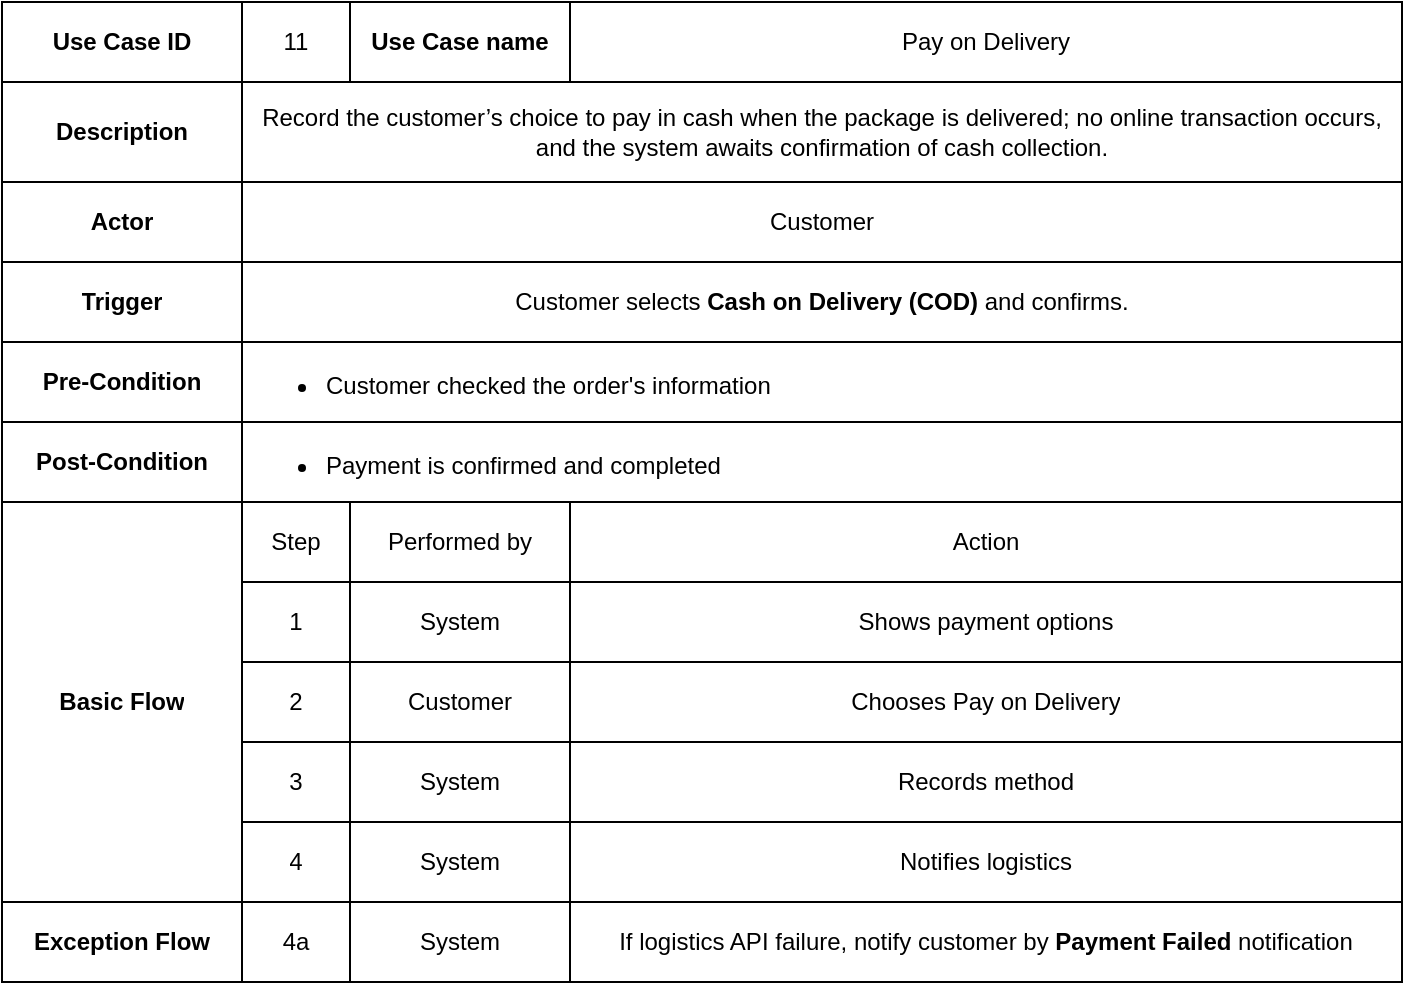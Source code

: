 <mxfile version="27.1.1">
  <diagram name="Page-1" id="0MdUiSdtQVMXzoYkwYKW">
    <mxGraphModel dx="933" dy="630" grid="1" gridSize="10" guides="1" tooltips="1" connect="1" arrows="1" fold="1" page="1" pageScale="1" pageWidth="850" pageHeight="1100" math="0" shadow="0">
      <root>
        <mxCell id="0" />
        <mxCell id="1" parent="0" />
        <mxCell id="97rLu-nz3RBSKDyjoL6Z-1" value="" style="shape=table;startSize=0;container=1;collapsible=0;childLayout=tableLayout;fontStyle=0" vertex="1" parent="1">
          <mxGeometry x="490" y="220" width="700" height="490" as="geometry" />
        </mxCell>
        <mxCell id="97rLu-nz3RBSKDyjoL6Z-2" value="" style="shape=tableRow;horizontal=0;startSize=0;swimlaneHead=0;swimlaneBody=0;strokeColor=inherit;top=0;left=0;bottom=0;right=0;collapsible=0;dropTarget=0;fillColor=none;points=[[0,0.5],[1,0.5]];portConstraint=eastwest;" vertex="1" parent="97rLu-nz3RBSKDyjoL6Z-1">
          <mxGeometry width="700" height="40" as="geometry" />
        </mxCell>
        <mxCell id="97rLu-nz3RBSKDyjoL6Z-3" value="Use Case ID" style="shape=partialRectangle;html=1;whiteSpace=wrap;connectable=0;strokeColor=inherit;overflow=hidden;fillColor=none;top=0;left=0;bottom=0;right=0;pointerEvents=1;fontStyle=1" vertex="1" parent="97rLu-nz3RBSKDyjoL6Z-2">
          <mxGeometry width="120" height="40" as="geometry">
            <mxRectangle width="120" height="40" as="alternateBounds" />
          </mxGeometry>
        </mxCell>
        <mxCell id="97rLu-nz3RBSKDyjoL6Z-4" value="11" style="shape=partialRectangle;html=1;whiteSpace=wrap;connectable=0;strokeColor=inherit;overflow=hidden;fillColor=none;top=0;left=0;bottom=0;right=0;pointerEvents=1;" vertex="1" parent="97rLu-nz3RBSKDyjoL6Z-2">
          <mxGeometry x="120" width="54" height="40" as="geometry">
            <mxRectangle width="54" height="40" as="alternateBounds" />
          </mxGeometry>
        </mxCell>
        <mxCell id="97rLu-nz3RBSKDyjoL6Z-5" value="Use Case name" style="shape=partialRectangle;html=1;whiteSpace=wrap;connectable=0;strokeColor=inherit;overflow=hidden;fillColor=none;top=0;left=0;bottom=0;right=0;pointerEvents=1;fontStyle=1" vertex="1" parent="97rLu-nz3RBSKDyjoL6Z-2">
          <mxGeometry x="174" width="110" height="40" as="geometry">
            <mxRectangle width="110" height="40" as="alternateBounds" />
          </mxGeometry>
        </mxCell>
        <mxCell id="97rLu-nz3RBSKDyjoL6Z-6" value="Pay on Delivery" style="shape=partialRectangle;html=1;whiteSpace=wrap;connectable=0;strokeColor=inherit;overflow=hidden;fillColor=none;top=0;left=0;bottom=0;right=0;pointerEvents=1;" vertex="1" parent="97rLu-nz3RBSKDyjoL6Z-2">
          <mxGeometry x="284" width="416" height="40" as="geometry">
            <mxRectangle width="416" height="40" as="alternateBounds" />
          </mxGeometry>
        </mxCell>
        <mxCell id="97rLu-nz3RBSKDyjoL6Z-7" style="shape=tableRow;horizontal=0;startSize=0;swimlaneHead=0;swimlaneBody=0;strokeColor=inherit;top=0;left=0;bottom=0;right=0;collapsible=0;dropTarget=0;fillColor=none;points=[[0,0.5],[1,0.5]];portConstraint=eastwest;" vertex="1" parent="97rLu-nz3RBSKDyjoL6Z-1">
          <mxGeometry y="40" width="700" height="50" as="geometry" />
        </mxCell>
        <mxCell id="97rLu-nz3RBSKDyjoL6Z-8" value="Description" style="shape=partialRectangle;html=1;whiteSpace=wrap;connectable=0;strokeColor=inherit;overflow=hidden;fillColor=none;top=0;left=0;bottom=0;right=0;pointerEvents=1;fontStyle=1" vertex="1" parent="97rLu-nz3RBSKDyjoL6Z-7">
          <mxGeometry width="120" height="50" as="geometry">
            <mxRectangle width="120" height="50" as="alternateBounds" />
          </mxGeometry>
        </mxCell>
        <mxCell id="97rLu-nz3RBSKDyjoL6Z-9" value="Record the customer’s choice to pay in cash when the package is delivered; no online transaction occurs, and the system awaits confirmation of cash collection." style="shape=partialRectangle;html=1;whiteSpace=wrap;connectable=0;strokeColor=inherit;overflow=hidden;fillColor=none;top=0;left=0;bottom=0;right=0;pointerEvents=1;rowspan=1;colspan=3;" vertex="1" parent="97rLu-nz3RBSKDyjoL6Z-7">
          <mxGeometry x="120" width="580" height="50" as="geometry">
            <mxRectangle width="54" height="50" as="alternateBounds" />
          </mxGeometry>
        </mxCell>
        <mxCell id="97rLu-nz3RBSKDyjoL6Z-10" style="shape=partialRectangle;html=1;whiteSpace=wrap;connectable=0;strokeColor=inherit;overflow=hidden;fillColor=none;top=0;left=0;bottom=0;right=0;pointerEvents=1;fontStyle=1" vertex="1" visible="0" parent="97rLu-nz3RBSKDyjoL6Z-7">
          <mxGeometry x="174" width="110" height="50" as="geometry">
            <mxRectangle width="110" height="50" as="alternateBounds" />
          </mxGeometry>
        </mxCell>
        <mxCell id="97rLu-nz3RBSKDyjoL6Z-11" style="shape=partialRectangle;html=1;whiteSpace=wrap;connectable=0;strokeColor=inherit;overflow=hidden;fillColor=none;top=0;left=0;bottom=0;right=0;pointerEvents=1;" vertex="1" visible="0" parent="97rLu-nz3RBSKDyjoL6Z-7">
          <mxGeometry x="284" width="416" height="50" as="geometry">
            <mxRectangle width="416" height="50" as="alternateBounds" />
          </mxGeometry>
        </mxCell>
        <mxCell id="97rLu-nz3RBSKDyjoL6Z-12" value="" style="shape=tableRow;horizontal=0;startSize=0;swimlaneHead=0;swimlaneBody=0;strokeColor=inherit;top=0;left=0;bottom=0;right=0;collapsible=0;dropTarget=0;fillColor=none;points=[[0,0.5],[1,0.5]];portConstraint=eastwest;" vertex="1" parent="97rLu-nz3RBSKDyjoL6Z-1">
          <mxGeometry y="90" width="700" height="40" as="geometry" />
        </mxCell>
        <mxCell id="97rLu-nz3RBSKDyjoL6Z-13" value="Actor" style="shape=partialRectangle;html=1;whiteSpace=wrap;connectable=0;strokeColor=inherit;overflow=hidden;fillColor=none;top=0;left=0;bottom=0;right=0;pointerEvents=1;fontStyle=1" vertex="1" parent="97rLu-nz3RBSKDyjoL6Z-12">
          <mxGeometry width="120" height="40" as="geometry">
            <mxRectangle width="120" height="40" as="alternateBounds" />
          </mxGeometry>
        </mxCell>
        <mxCell id="97rLu-nz3RBSKDyjoL6Z-14" value="Customer" style="shape=partialRectangle;html=1;whiteSpace=wrap;connectable=0;strokeColor=inherit;overflow=hidden;fillColor=none;top=0;left=0;bottom=0;right=0;pointerEvents=1;rowspan=1;colspan=3;" vertex="1" parent="97rLu-nz3RBSKDyjoL6Z-12">
          <mxGeometry x="120" width="580" height="40" as="geometry">
            <mxRectangle width="54" height="40" as="alternateBounds" />
          </mxGeometry>
        </mxCell>
        <mxCell id="97rLu-nz3RBSKDyjoL6Z-15" value="" style="shape=partialRectangle;html=1;whiteSpace=wrap;connectable=0;strokeColor=inherit;overflow=hidden;fillColor=none;top=0;left=0;bottom=0;right=0;pointerEvents=1;" vertex="1" visible="0" parent="97rLu-nz3RBSKDyjoL6Z-12">
          <mxGeometry x="174" width="110" height="40" as="geometry">
            <mxRectangle width="110" height="40" as="alternateBounds" />
          </mxGeometry>
        </mxCell>
        <mxCell id="97rLu-nz3RBSKDyjoL6Z-16" value="" style="shape=partialRectangle;html=1;whiteSpace=wrap;connectable=0;strokeColor=inherit;overflow=hidden;fillColor=none;top=0;left=0;bottom=0;right=0;pointerEvents=1;" vertex="1" visible="0" parent="97rLu-nz3RBSKDyjoL6Z-12">
          <mxGeometry x="284" width="416" height="40" as="geometry">
            <mxRectangle width="416" height="40" as="alternateBounds" />
          </mxGeometry>
        </mxCell>
        <mxCell id="97rLu-nz3RBSKDyjoL6Z-17" style="shape=tableRow;horizontal=0;startSize=0;swimlaneHead=0;swimlaneBody=0;strokeColor=inherit;top=0;left=0;bottom=0;right=0;collapsible=0;dropTarget=0;fillColor=none;points=[[0,0.5],[1,0.5]];portConstraint=eastwest;" vertex="1" parent="97rLu-nz3RBSKDyjoL6Z-1">
          <mxGeometry y="130" width="700" height="40" as="geometry" />
        </mxCell>
        <mxCell id="97rLu-nz3RBSKDyjoL6Z-18" value="Trigger" style="shape=partialRectangle;html=1;whiteSpace=wrap;connectable=0;strokeColor=inherit;overflow=hidden;fillColor=none;top=0;left=0;bottom=0;right=0;pointerEvents=1;fontStyle=1" vertex="1" parent="97rLu-nz3RBSKDyjoL6Z-17">
          <mxGeometry width="120" height="40" as="geometry">
            <mxRectangle width="120" height="40" as="alternateBounds" />
          </mxGeometry>
        </mxCell>
        <mxCell id="97rLu-nz3RBSKDyjoL6Z-19" value="Customer selects &lt;strong data-end=&quot;1981&quot; data-start=&quot;1955&quot;&gt;Cash on Delivery (COD)&lt;/strong&gt; and confirms." style="shape=partialRectangle;html=1;whiteSpace=wrap;connectable=0;strokeColor=inherit;overflow=hidden;fillColor=none;top=0;left=0;bottom=0;right=0;pointerEvents=1;rowspan=1;colspan=3;" vertex="1" parent="97rLu-nz3RBSKDyjoL6Z-17">
          <mxGeometry x="120" width="580" height="40" as="geometry">
            <mxRectangle width="54" height="40" as="alternateBounds" />
          </mxGeometry>
        </mxCell>
        <mxCell id="97rLu-nz3RBSKDyjoL6Z-20" style="shape=partialRectangle;html=1;whiteSpace=wrap;connectable=0;strokeColor=inherit;overflow=hidden;fillColor=none;top=0;left=0;bottom=0;right=0;pointerEvents=1;" vertex="1" visible="0" parent="97rLu-nz3RBSKDyjoL6Z-17">
          <mxGeometry x="174" width="110" height="40" as="geometry">
            <mxRectangle width="110" height="40" as="alternateBounds" />
          </mxGeometry>
        </mxCell>
        <mxCell id="97rLu-nz3RBSKDyjoL6Z-21" style="shape=partialRectangle;html=1;whiteSpace=wrap;connectable=0;strokeColor=inherit;overflow=hidden;fillColor=none;top=0;left=0;bottom=0;right=0;pointerEvents=1;" vertex="1" visible="0" parent="97rLu-nz3RBSKDyjoL6Z-17">
          <mxGeometry x="284" width="416" height="40" as="geometry">
            <mxRectangle width="416" height="40" as="alternateBounds" />
          </mxGeometry>
        </mxCell>
        <mxCell id="97rLu-nz3RBSKDyjoL6Z-22" value="" style="shape=tableRow;horizontal=0;startSize=0;swimlaneHead=0;swimlaneBody=0;strokeColor=inherit;top=0;left=0;bottom=0;right=0;collapsible=0;dropTarget=0;fillColor=none;points=[[0,0.5],[1,0.5]];portConstraint=eastwest;" vertex="1" parent="97rLu-nz3RBSKDyjoL6Z-1">
          <mxGeometry y="170" width="700" height="40" as="geometry" />
        </mxCell>
        <mxCell id="97rLu-nz3RBSKDyjoL6Z-23" value="&lt;b&gt;Pre-Condition&lt;/b&gt;" style="shape=partialRectangle;html=1;whiteSpace=wrap;connectable=0;strokeColor=inherit;overflow=hidden;fillColor=none;top=0;left=0;bottom=0;right=0;pointerEvents=1;" vertex="1" parent="97rLu-nz3RBSKDyjoL6Z-22">
          <mxGeometry width="120" height="40" as="geometry">
            <mxRectangle width="120" height="40" as="alternateBounds" />
          </mxGeometry>
        </mxCell>
        <mxCell id="97rLu-nz3RBSKDyjoL6Z-24" value="&lt;div align=&quot;left&quot;&gt;&lt;ul&gt;&lt;li&gt;Customer checked the order&#39;s information&lt;/li&gt;&lt;/ul&gt;&lt;/div&gt;" style="shape=partialRectangle;html=1;whiteSpace=wrap;connectable=0;strokeColor=inherit;overflow=hidden;fillColor=none;top=0;left=0;bottom=0;right=0;pointerEvents=1;rowspan=1;colspan=3;align=left;" vertex="1" parent="97rLu-nz3RBSKDyjoL6Z-22">
          <mxGeometry x="120" width="580" height="40" as="geometry">
            <mxRectangle width="54" height="40" as="alternateBounds" />
          </mxGeometry>
        </mxCell>
        <mxCell id="97rLu-nz3RBSKDyjoL6Z-25" value="" style="shape=partialRectangle;html=1;whiteSpace=wrap;connectable=0;strokeColor=inherit;overflow=hidden;fillColor=none;top=0;left=0;bottom=0;right=0;pointerEvents=1;" vertex="1" visible="0" parent="97rLu-nz3RBSKDyjoL6Z-22">
          <mxGeometry x="174" width="110" height="40" as="geometry">
            <mxRectangle width="110" height="40" as="alternateBounds" />
          </mxGeometry>
        </mxCell>
        <mxCell id="97rLu-nz3RBSKDyjoL6Z-26" value="" style="shape=partialRectangle;html=1;whiteSpace=wrap;connectable=0;strokeColor=inherit;overflow=hidden;fillColor=none;top=0;left=0;bottom=0;right=0;pointerEvents=1;" vertex="1" visible="0" parent="97rLu-nz3RBSKDyjoL6Z-22">
          <mxGeometry x="284" width="416" height="40" as="geometry">
            <mxRectangle width="416" height="40" as="alternateBounds" />
          </mxGeometry>
        </mxCell>
        <mxCell id="97rLu-nz3RBSKDyjoL6Z-27" style="shape=tableRow;horizontal=0;startSize=0;swimlaneHead=0;swimlaneBody=0;strokeColor=inherit;top=0;left=0;bottom=0;right=0;collapsible=0;dropTarget=0;fillColor=none;points=[[0,0.5],[1,0.5]];portConstraint=eastwest;" vertex="1" parent="97rLu-nz3RBSKDyjoL6Z-1">
          <mxGeometry y="210" width="700" height="40" as="geometry" />
        </mxCell>
        <mxCell id="97rLu-nz3RBSKDyjoL6Z-28" value="&lt;b&gt;Post-Condition&lt;/b&gt;" style="shape=partialRectangle;html=1;whiteSpace=wrap;connectable=0;strokeColor=inherit;overflow=hidden;fillColor=none;top=0;left=0;bottom=0;right=0;pointerEvents=1;" vertex="1" parent="97rLu-nz3RBSKDyjoL6Z-27">
          <mxGeometry width="120" height="40" as="geometry">
            <mxRectangle width="120" height="40" as="alternateBounds" />
          </mxGeometry>
        </mxCell>
        <mxCell id="97rLu-nz3RBSKDyjoL6Z-29" value="&lt;div align=&quot;left&quot;&gt;&lt;ul&gt;&lt;li&gt;Payment is confirmed and completed&lt;/li&gt;&lt;/ul&gt;&lt;/div&gt;" style="shape=partialRectangle;html=1;whiteSpace=wrap;connectable=0;strokeColor=inherit;overflow=hidden;fillColor=none;top=0;left=0;bottom=0;right=0;pointerEvents=1;rowspan=1;colspan=3;align=left;" vertex="1" parent="97rLu-nz3RBSKDyjoL6Z-27">
          <mxGeometry x="120" width="580" height="40" as="geometry">
            <mxRectangle width="54" height="40" as="alternateBounds" />
          </mxGeometry>
        </mxCell>
        <mxCell id="97rLu-nz3RBSKDyjoL6Z-30" style="shape=partialRectangle;html=1;whiteSpace=wrap;connectable=0;strokeColor=inherit;overflow=hidden;fillColor=none;top=0;left=0;bottom=0;right=0;pointerEvents=1;" vertex="1" visible="0" parent="97rLu-nz3RBSKDyjoL6Z-27">
          <mxGeometry x="174" width="110" height="40" as="geometry">
            <mxRectangle width="110" height="40" as="alternateBounds" />
          </mxGeometry>
        </mxCell>
        <mxCell id="97rLu-nz3RBSKDyjoL6Z-31" style="shape=partialRectangle;html=1;whiteSpace=wrap;connectable=0;strokeColor=inherit;overflow=hidden;fillColor=none;top=0;left=0;bottom=0;right=0;pointerEvents=1;" vertex="1" visible="0" parent="97rLu-nz3RBSKDyjoL6Z-27">
          <mxGeometry x="284" width="416" height="40" as="geometry">
            <mxRectangle width="416" height="40" as="alternateBounds" />
          </mxGeometry>
        </mxCell>
        <mxCell id="97rLu-nz3RBSKDyjoL6Z-32" value="" style="shape=tableRow;horizontal=0;startSize=0;swimlaneHead=0;swimlaneBody=0;strokeColor=inherit;top=0;left=0;bottom=0;right=0;collapsible=0;dropTarget=0;fillColor=none;points=[[0,0.5],[1,0.5]];portConstraint=eastwest;" vertex="1" parent="97rLu-nz3RBSKDyjoL6Z-1">
          <mxGeometry y="250" width="700" height="40" as="geometry" />
        </mxCell>
        <mxCell id="97rLu-nz3RBSKDyjoL6Z-33" value="&lt;b&gt;Basic Flow&lt;/b&gt;" style="shape=partialRectangle;html=1;whiteSpace=wrap;connectable=0;strokeColor=inherit;overflow=hidden;fillColor=none;top=0;left=0;bottom=0;right=0;pointerEvents=1;rowspan=5;colspan=1;" vertex="1" parent="97rLu-nz3RBSKDyjoL6Z-32">
          <mxGeometry width="120" height="200" as="geometry">
            <mxRectangle width="120" height="40" as="alternateBounds" />
          </mxGeometry>
        </mxCell>
        <mxCell id="97rLu-nz3RBSKDyjoL6Z-34" value="Step" style="shape=partialRectangle;html=1;whiteSpace=wrap;connectable=0;strokeColor=inherit;overflow=hidden;fillColor=none;top=0;left=0;bottom=0;right=0;pointerEvents=1;" vertex="1" parent="97rLu-nz3RBSKDyjoL6Z-32">
          <mxGeometry x="120" width="54" height="40" as="geometry">
            <mxRectangle width="54" height="40" as="alternateBounds" />
          </mxGeometry>
        </mxCell>
        <mxCell id="97rLu-nz3RBSKDyjoL6Z-35" value="Performed by" style="shape=partialRectangle;html=1;whiteSpace=wrap;connectable=0;strokeColor=inherit;overflow=hidden;fillColor=none;top=0;left=0;bottom=0;right=0;pointerEvents=1;" vertex="1" parent="97rLu-nz3RBSKDyjoL6Z-32">
          <mxGeometry x="174" width="110" height="40" as="geometry">
            <mxRectangle width="110" height="40" as="alternateBounds" />
          </mxGeometry>
        </mxCell>
        <mxCell id="97rLu-nz3RBSKDyjoL6Z-36" value="Action" style="shape=partialRectangle;html=1;whiteSpace=wrap;connectable=0;strokeColor=inherit;overflow=hidden;fillColor=none;top=0;left=0;bottom=0;right=0;pointerEvents=1;" vertex="1" parent="97rLu-nz3RBSKDyjoL6Z-32">
          <mxGeometry x="284" width="416" height="40" as="geometry">
            <mxRectangle width="416" height="40" as="alternateBounds" />
          </mxGeometry>
        </mxCell>
        <mxCell id="97rLu-nz3RBSKDyjoL6Z-37" value="" style="shape=tableRow;horizontal=0;startSize=0;swimlaneHead=0;swimlaneBody=0;strokeColor=inherit;top=0;left=0;bottom=0;right=0;collapsible=0;dropTarget=0;fillColor=none;points=[[0,0.5],[1,0.5]];portConstraint=eastwest;" vertex="1" parent="97rLu-nz3RBSKDyjoL6Z-1">
          <mxGeometry y="290" width="700" height="40" as="geometry" />
        </mxCell>
        <mxCell id="97rLu-nz3RBSKDyjoL6Z-38" value="" style="shape=partialRectangle;html=1;whiteSpace=wrap;connectable=0;strokeColor=inherit;overflow=hidden;fillColor=none;top=0;left=0;bottom=0;right=0;pointerEvents=1;" vertex="1" visible="0" parent="97rLu-nz3RBSKDyjoL6Z-37">
          <mxGeometry width="120" height="40" as="geometry">
            <mxRectangle width="120" height="40" as="alternateBounds" />
          </mxGeometry>
        </mxCell>
        <mxCell id="97rLu-nz3RBSKDyjoL6Z-39" value="1" style="shape=partialRectangle;html=1;whiteSpace=wrap;connectable=0;strokeColor=inherit;overflow=hidden;fillColor=none;top=0;left=0;bottom=0;right=0;pointerEvents=1;" vertex="1" parent="97rLu-nz3RBSKDyjoL6Z-37">
          <mxGeometry x="120" width="54" height="40" as="geometry">
            <mxRectangle width="54" height="40" as="alternateBounds" />
          </mxGeometry>
        </mxCell>
        <mxCell id="97rLu-nz3RBSKDyjoL6Z-40" value="System" style="shape=partialRectangle;html=1;whiteSpace=wrap;connectable=0;strokeColor=inherit;overflow=hidden;fillColor=none;top=0;left=0;bottom=0;right=0;pointerEvents=1;" vertex="1" parent="97rLu-nz3RBSKDyjoL6Z-37">
          <mxGeometry x="174" width="110" height="40" as="geometry">
            <mxRectangle width="110" height="40" as="alternateBounds" />
          </mxGeometry>
        </mxCell>
        <mxCell id="97rLu-nz3RBSKDyjoL6Z-41" value="Shows payment options" style="shape=partialRectangle;html=1;whiteSpace=wrap;connectable=0;strokeColor=inherit;overflow=hidden;fillColor=none;top=0;left=0;bottom=0;right=0;pointerEvents=1;fontStyle=0" vertex="1" parent="97rLu-nz3RBSKDyjoL6Z-37">
          <mxGeometry x="284" width="416" height="40" as="geometry">
            <mxRectangle width="416" height="40" as="alternateBounds" />
          </mxGeometry>
        </mxCell>
        <mxCell id="97rLu-nz3RBSKDyjoL6Z-42" value="" style="shape=tableRow;horizontal=0;startSize=0;swimlaneHead=0;swimlaneBody=0;strokeColor=inherit;top=0;left=0;bottom=0;right=0;collapsible=0;dropTarget=0;fillColor=none;points=[[0,0.5],[1,0.5]];portConstraint=eastwest;" vertex="1" parent="97rLu-nz3RBSKDyjoL6Z-1">
          <mxGeometry y="330" width="700" height="40" as="geometry" />
        </mxCell>
        <mxCell id="97rLu-nz3RBSKDyjoL6Z-43" value="" style="shape=partialRectangle;html=1;whiteSpace=wrap;connectable=0;strokeColor=inherit;overflow=hidden;fillColor=none;top=0;left=0;bottom=0;right=0;pointerEvents=1;" vertex="1" visible="0" parent="97rLu-nz3RBSKDyjoL6Z-42">
          <mxGeometry width="120" height="40" as="geometry">
            <mxRectangle width="120" height="40" as="alternateBounds" />
          </mxGeometry>
        </mxCell>
        <mxCell id="97rLu-nz3RBSKDyjoL6Z-44" value="2" style="shape=partialRectangle;html=1;whiteSpace=wrap;connectable=0;strokeColor=inherit;overflow=hidden;fillColor=none;top=0;left=0;bottom=0;right=0;pointerEvents=1;" vertex="1" parent="97rLu-nz3RBSKDyjoL6Z-42">
          <mxGeometry x="120" width="54" height="40" as="geometry">
            <mxRectangle width="54" height="40" as="alternateBounds" />
          </mxGeometry>
        </mxCell>
        <mxCell id="97rLu-nz3RBSKDyjoL6Z-45" value="Customer" style="shape=partialRectangle;html=1;whiteSpace=wrap;connectable=0;strokeColor=inherit;overflow=hidden;fillColor=none;top=0;left=0;bottom=0;right=0;pointerEvents=1;" vertex="1" parent="97rLu-nz3RBSKDyjoL6Z-42">
          <mxGeometry x="174" width="110" height="40" as="geometry">
            <mxRectangle width="110" height="40" as="alternateBounds" />
          </mxGeometry>
        </mxCell>
        <mxCell id="97rLu-nz3RBSKDyjoL6Z-46" value="Chooses Pay on Delivery" style="shape=partialRectangle;html=1;whiteSpace=wrap;connectable=0;strokeColor=inherit;overflow=hidden;fillColor=none;top=0;left=0;bottom=0;right=0;pointerEvents=1;fontStyle=0" vertex="1" parent="97rLu-nz3RBSKDyjoL6Z-42">
          <mxGeometry x="284" width="416" height="40" as="geometry">
            <mxRectangle width="416" height="40" as="alternateBounds" />
          </mxGeometry>
        </mxCell>
        <mxCell id="97rLu-nz3RBSKDyjoL6Z-47" value="" style="shape=tableRow;horizontal=0;startSize=0;swimlaneHead=0;swimlaneBody=0;strokeColor=inherit;top=0;left=0;bottom=0;right=0;collapsible=0;dropTarget=0;fillColor=none;points=[[0,0.5],[1,0.5]];portConstraint=eastwest;" vertex="1" parent="97rLu-nz3RBSKDyjoL6Z-1">
          <mxGeometry y="370" width="700" height="40" as="geometry" />
        </mxCell>
        <mxCell id="97rLu-nz3RBSKDyjoL6Z-48" value="" style="shape=partialRectangle;html=1;whiteSpace=wrap;connectable=0;strokeColor=inherit;overflow=hidden;fillColor=none;top=0;left=0;bottom=0;right=0;pointerEvents=1;" vertex="1" visible="0" parent="97rLu-nz3RBSKDyjoL6Z-47">
          <mxGeometry width="120" height="40" as="geometry">
            <mxRectangle width="120" height="40" as="alternateBounds" />
          </mxGeometry>
        </mxCell>
        <mxCell id="97rLu-nz3RBSKDyjoL6Z-49" value="3" style="shape=partialRectangle;html=1;whiteSpace=wrap;connectable=0;strokeColor=inherit;overflow=hidden;fillColor=none;top=0;left=0;bottom=0;right=0;pointerEvents=1;" vertex="1" parent="97rLu-nz3RBSKDyjoL6Z-47">
          <mxGeometry x="120" width="54" height="40" as="geometry">
            <mxRectangle width="54" height="40" as="alternateBounds" />
          </mxGeometry>
        </mxCell>
        <mxCell id="97rLu-nz3RBSKDyjoL6Z-50" value="System" style="shape=partialRectangle;html=1;whiteSpace=wrap;connectable=0;strokeColor=inherit;overflow=hidden;fillColor=none;top=0;left=0;bottom=0;right=0;pointerEvents=1;" vertex="1" parent="97rLu-nz3RBSKDyjoL6Z-47">
          <mxGeometry x="174" width="110" height="40" as="geometry">
            <mxRectangle width="110" height="40" as="alternateBounds" />
          </mxGeometry>
        </mxCell>
        <mxCell id="97rLu-nz3RBSKDyjoL6Z-51" value="Records method" style="shape=partialRectangle;html=1;whiteSpace=wrap;connectable=0;strokeColor=inherit;overflow=hidden;fillColor=none;top=0;left=0;bottom=0;right=0;pointerEvents=1;" vertex="1" parent="97rLu-nz3RBSKDyjoL6Z-47">
          <mxGeometry x="284" width="416" height="40" as="geometry">
            <mxRectangle width="416" height="40" as="alternateBounds" />
          </mxGeometry>
        </mxCell>
        <mxCell id="97rLu-nz3RBSKDyjoL6Z-52" style="shape=tableRow;horizontal=0;startSize=0;swimlaneHead=0;swimlaneBody=0;strokeColor=inherit;top=0;left=0;bottom=0;right=0;collapsible=0;dropTarget=0;fillColor=none;points=[[0,0.5],[1,0.5]];portConstraint=eastwest;" vertex="1" parent="97rLu-nz3RBSKDyjoL6Z-1">
          <mxGeometry y="410" width="700" height="40" as="geometry" />
        </mxCell>
        <mxCell id="97rLu-nz3RBSKDyjoL6Z-53" style="shape=partialRectangle;html=1;whiteSpace=wrap;connectable=0;strokeColor=inherit;overflow=hidden;fillColor=none;top=0;left=0;bottom=0;right=0;pointerEvents=1;" visible="0" vertex="1" parent="97rLu-nz3RBSKDyjoL6Z-52">
          <mxGeometry width="120" height="40" as="geometry">
            <mxRectangle width="120" height="40" as="alternateBounds" />
          </mxGeometry>
        </mxCell>
        <mxCell id="97rLu-nz3RBSKDyjoL6Z-54" value="4" style="shape=partialRectangle;html=1;whiteSpace=wrap;connectable=0;strokeColor=inherit;overflow=hidden;fillColor=none;top=0;left=0;bottom=0;right=0;pointerEvents=1;" vertex="1" parent="97rLu-nz3RBSKDyjoL6Z-52">
          <mxGeometry x="120" width="54" height="40" as="geometry">
            <mxRectangle width="54" height="40" as="alternateBounds" />
          </mxGeometry>
        </mxCell>
        <mxCell id="97rLu-nz3RBSKDyjoL6Z-55" value="System" style="shape=partialRectangle;html=1;whiteSpace=wrap;connectable=0;strokeColor=inherit;overflow=hidden;fillColor=none;top=0;left=0;bottom=0;right=0;pointerEvents=1;" vertex="1" parent="97rLu-nz3RBSKDyjoL6Z-52">
          <mxGeometry x="174" width="110" height="40" as="geometry">
            <mxRectangle width="110" height="40" as="alternateBounds" />
          </mxGeometry>
        </mxCell>
        <mxCell id="97rLu-nz3RBSKDyjoL6Z-56" value="Notifies logistics" style="shape=partialRectangle;html=1;whiteSpace=wrap;connectable=0;strokeColor=inherit;overflow=hidden;fillColor=none;top=0;left=0;bottom=0;right=0;pointerEvents=1;" vertex="1" parent="97rLu-nz3RBSKDyjoL6Z-52">
          <mxGeometry x="284" width="416" height="40" as="geometry">
            <mxRectangle width="416" height="40" as="alternateBounds" />
          </mxGeometry>
        </mxCell>
        <mxCell id="97rLu-nz3RBSKDyjoL6Z-62" style="shape=tableRow;horizontal=0;startSize=0;swimlaneHead=0;swimlaneBody=0;strokeColor=inherit;top=0;left=0;bottom=0;right=0;collapsible=0;dropTarget=0;fillColor=none;points=[[0,0.5],[1,0.5]];portConstraint=eastwest;" vertex="1" parent="97rLu-nz3RBSKDyjoL6Z-1">
          <mxGeometry y="450" width="700" height="40" as="geometry" />
        </mxCell>
        <mxCell id="97rLu-nz3RBSKDyjoL6Z-63" value="&lt;b&gt;Exception Flow&lt;/b&gt;" style="shape=partialRectangle;html=1;whiteSpace=wrap;connectable=0;strokeColor=inherit;overflow=hidden;fillColor=none;top=0;left=0;bottom=0;right=0;pointerEvents=1;rowspan=3;colspan=1;" vertex="1" parent="97rLu-nz3RBSKDyjoL6Z-62">
          <mxGeometry width="120" height="40" as="geometry">
            <mxRectangle width="120" height="40" as="alternateBounds" />
          </mxGeometry>
        </mxCell>
        <mxCell id="97rLu-nz3RBSKDyjoL6Z-64" value="4a" style="shape=partialRectangle;html=1;whiteSpace=wrap;connectable=0;strokeColor=inherit;overflow=hidden;fillColor=none;top=0;left=0;bottom=0;right=0;pointerEvents=1;" vertex="1" parent="97rLu-nz3RBSKDyjoL6Z-62">
          <mxGeometry x="120" width="54" height="40" as="geometry">
            <mxRectangle width="54" height="40" as="alternateBounds" />
          </mxGeometry>
        </mxCell>
        <mxCell id="97rLu-nz3RBSKDyjoL6Z-65" value="System" style="shape=partialRectangle;html=1;whiteSpace=wrap;connectable=0;strokeColor=inherit;overflow=hidden;fillColor=none;top=0;left=0;bottom=0;right=0;pointerEvents=1;" vertex="1" parent="97rLu-nz3RBSKDyjoL6Z-62">
          <mxGeometry x="174" width="110" height="40" as="geometry">
            <mxRectangle width="110" height="40" as="alternateBounds" />
          </mxGeometry>
        </mxCell>
        <mxCell id="97rLu-nz3RBSKDyjoL6Z-66" value="If logistics API failure, notify customer by &lt;b&gt;Payment Failed&lt;/b&gt; notification" style="shape=partialRectangle;html=1;whiteSpace=wrap;connectable=0;strokeColor=inherit;overflow=hidden;fillColor=none;top=0;left=0;bottom=0;right=0;pointerEvents=1;" vertex="1" parent="97rLu-nz3RBSKDyjoL6Z-62">
          <mxGeometry x="284" width="416" height="40" as="geometry">
            <mxRectangle width="416" height="40" as="alternateBounds" />
          </mxGeometry>
        </mxCell>
      </root>
    </mxGraphModel>
  </diagram>
</mxfile>
